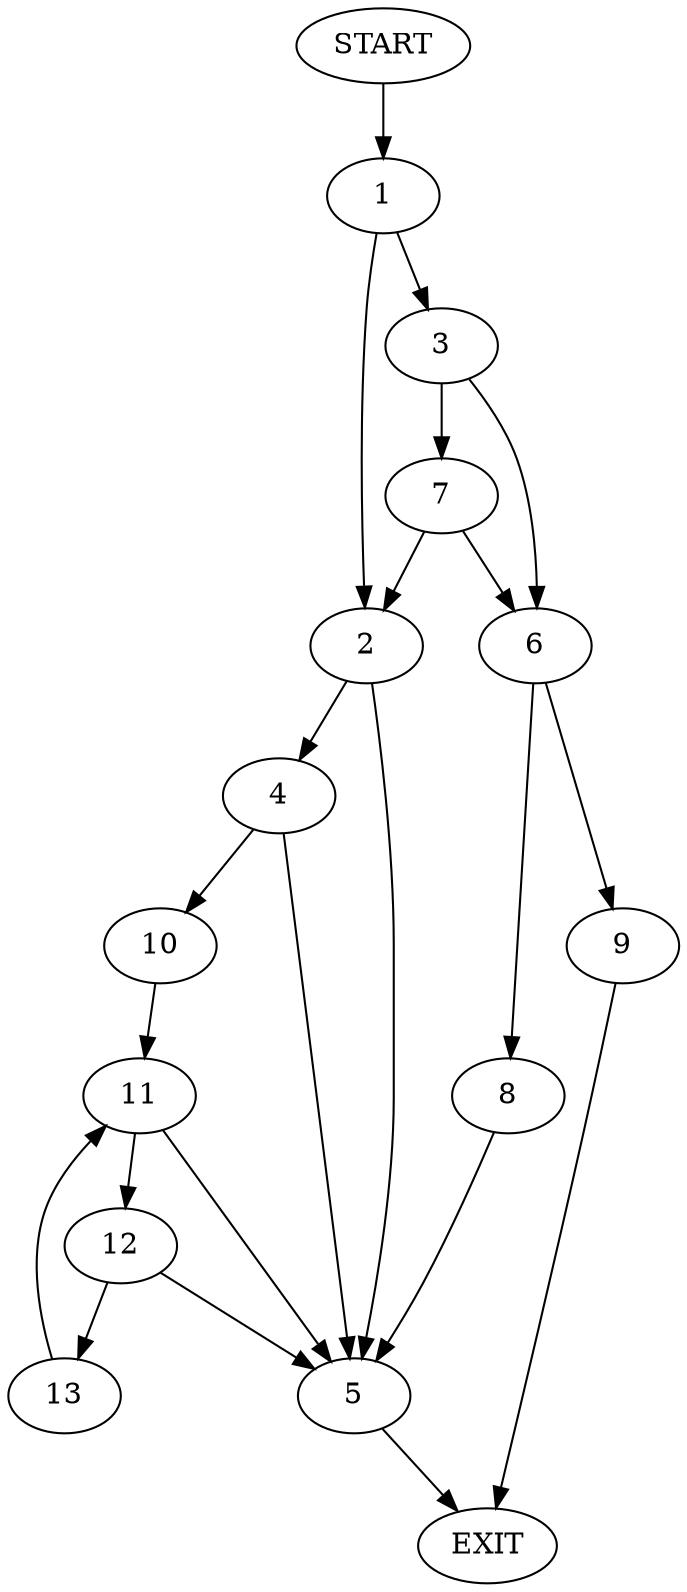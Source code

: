digraph {
0 [label="START"]
14 [label="EXIT"]
0 -> 1
1 -> 2
1 -> 3
2 -> 4
2 -> 5
3 -> 6
3 -> 7
6 -> 8
6 -> 9
7 -> 2
7 -> 6
9 -> 14
8 -> 5
5 -> 14
4 -> 10
4 -> 5
10 -> 11
11 -> 12
11 -> 5
12 -> 13
12 -> 5
13 -> 11
}
